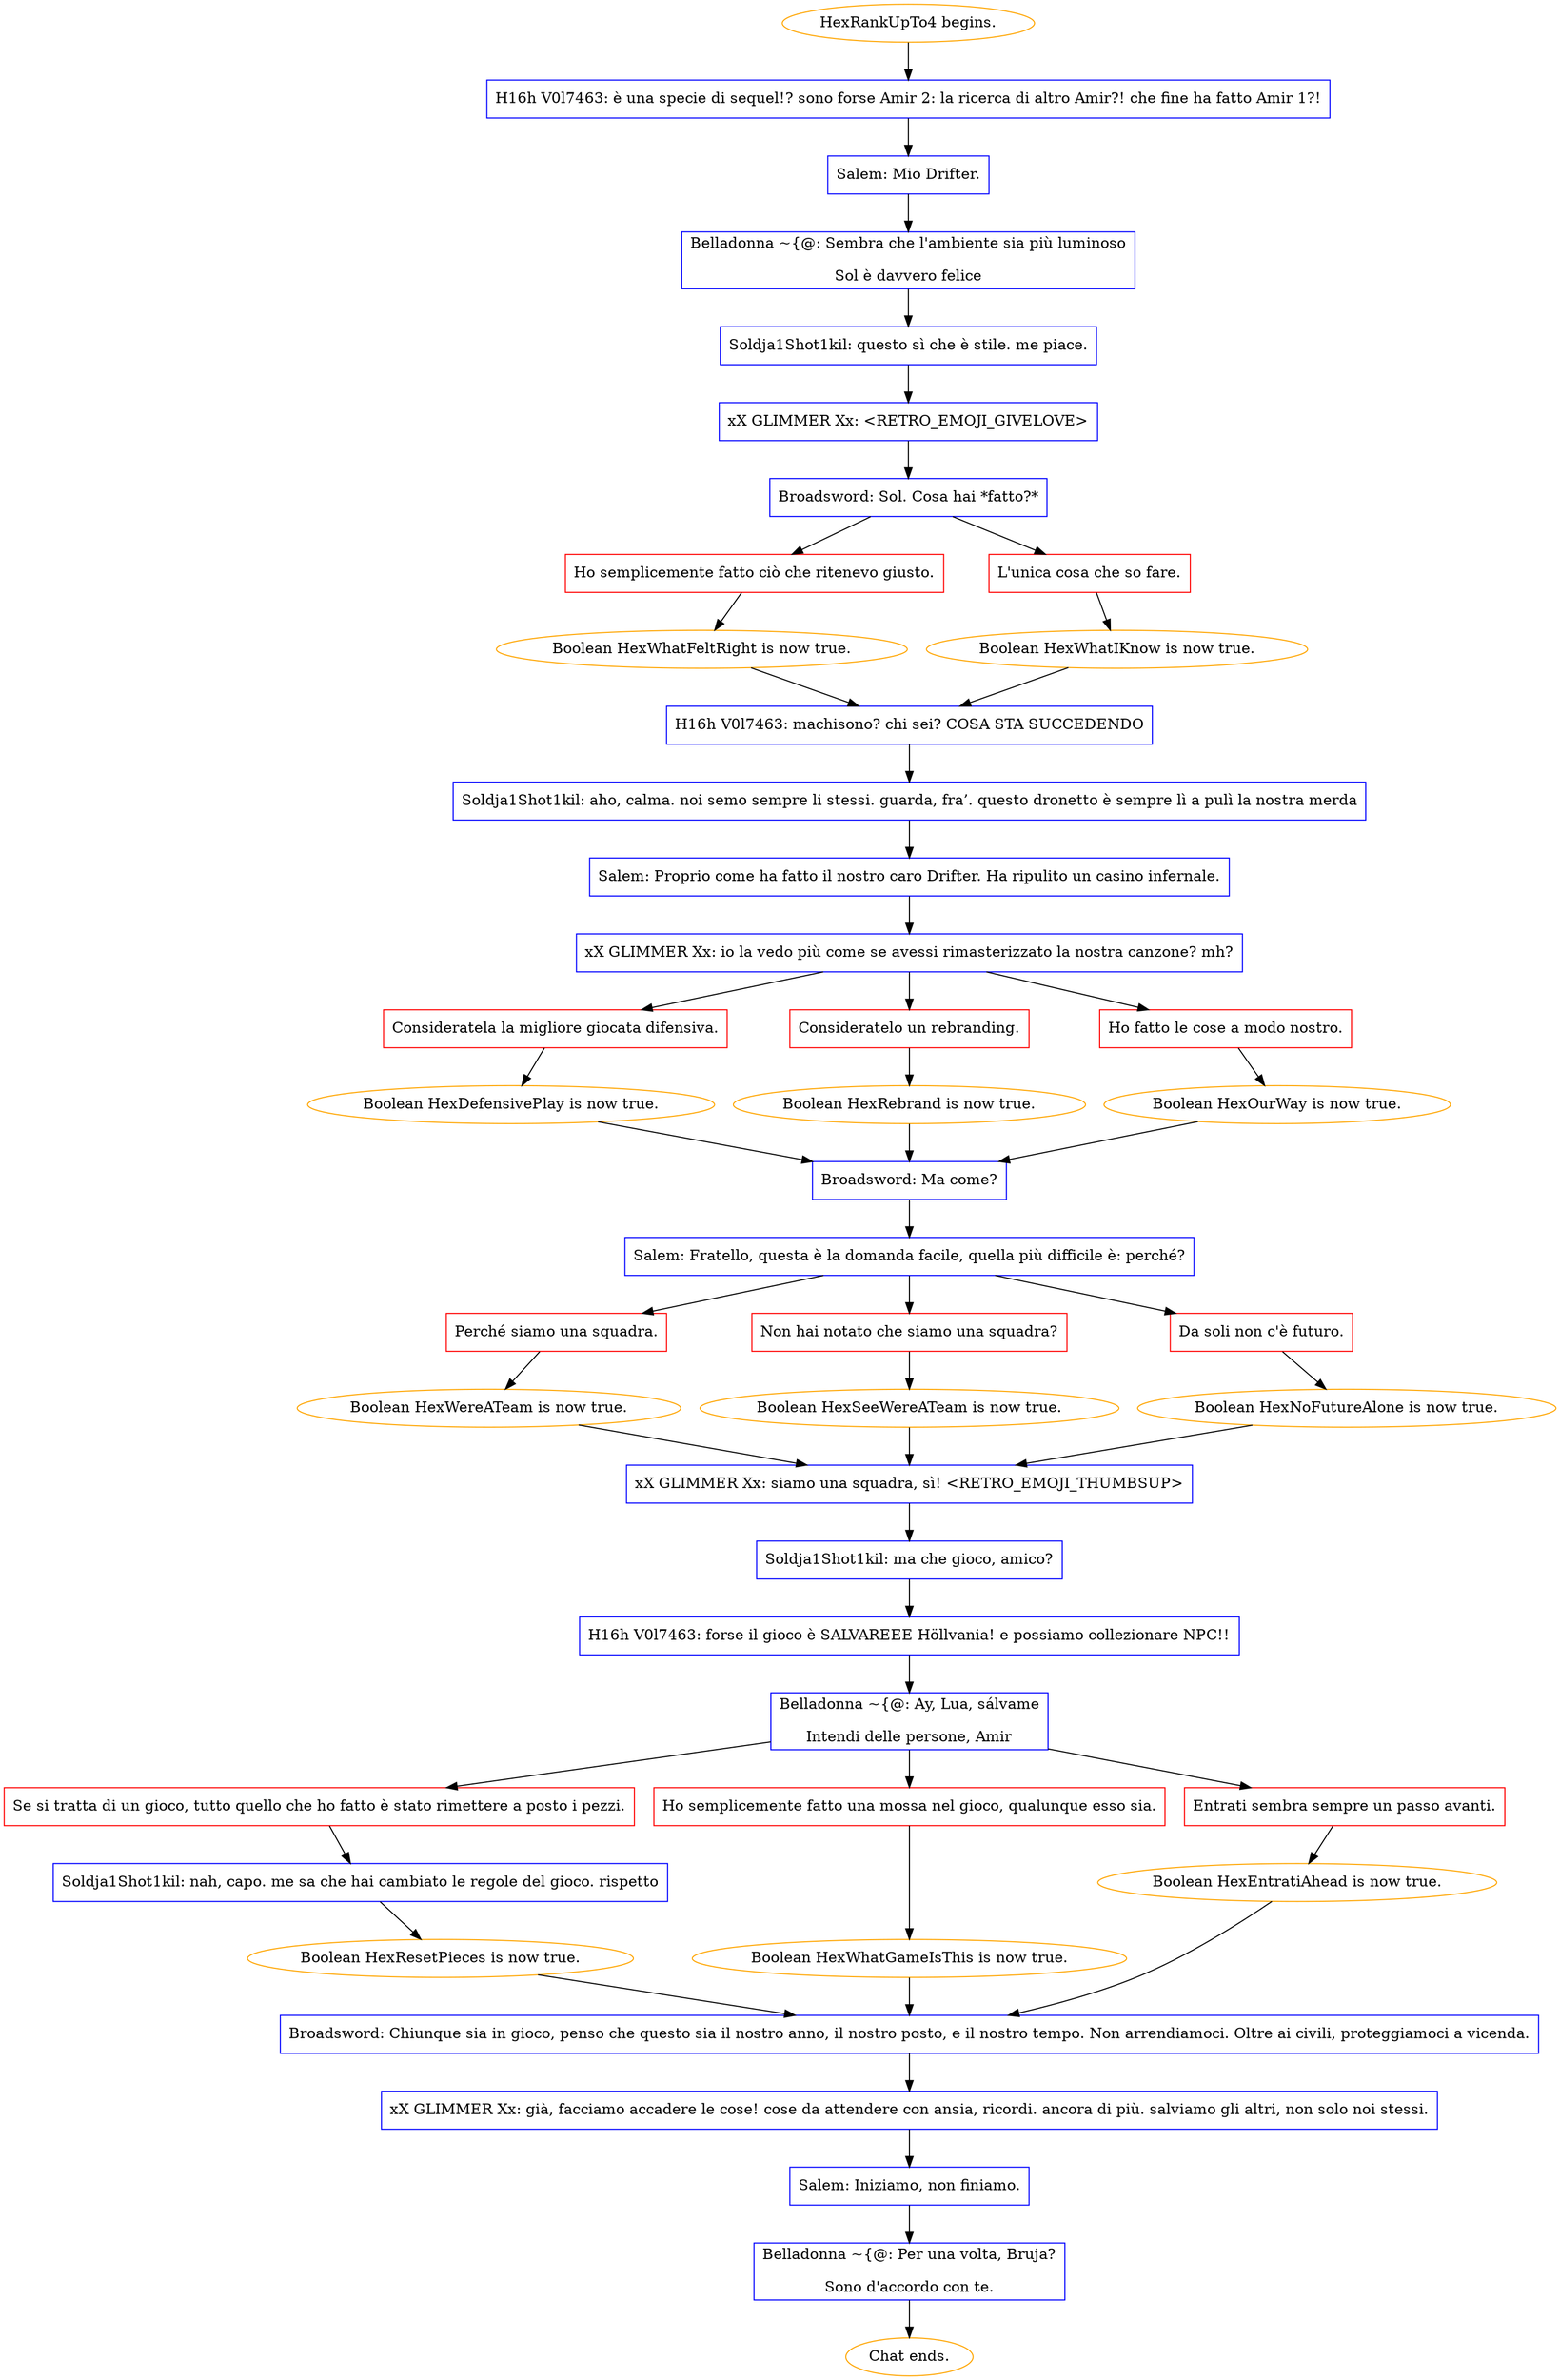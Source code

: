 digraph {
	"HexRankUpTo4 begins." [color=orange];
		"HexRankUpTo4 begins." -> j4096098291;
	j4096098291 [label="H16h V0l7463: è una specie di sequel!? sono forse Amir 2: la ricerca di altro Amir?! che fine ha fatto Amir 1?!",shape=box,color=blue];
		j4096098291 -> j3636398885;
	j3636398885 [label="Salem: Mio Drifter.",shape=box,color=blue];
		j3636398885 -> j1948204312;
	j1948204312 [label="Belladonna ~{@: Sembra che l'ambiente sia più luminoso
Sol è davvero felice",shape=box,color=blue];
		j1948204312 -> j887954791;
	j887954791 [label="Soldja1Shot1kil: questo sì che è stile. me piace.",shape=box,color=blue];
		j887954791 -> j2566011345;
	j2566011345 [label="xX GLIMMER Xx: <RETRO_EMOJI_GIVELOVE>",shape=box,color=blue];
		j2566011345 -> j1640612926;
	j1640612926 [label="Broadsword: Sol. Cosa hai *fatto?*",shape=box,color=blue];
		j1640612926 -> j3961056411;
		j1640612926 -> j2627377765;
	j3961056411 [label="Ho semplicemente fatto ciò che ritenevo giusto.",shape=box,color=red];
		j3961056411 -> j2504601680;
	j2627377765 [label="L'unica cosa che so fare.",shape=box,color=red];
		j2627377765 -> j2976823761;
	j2504601680 [label="Boolean HexWhatFeltRight is now true.",color=orange];
		j2504601680 -> j802153624;
	j2976823761 [label="Boolean HexWhatIKnow is now true.",color=orange];
		j2976823761 -> j802153624;
	j802153624 [label="H16h V0l7463: machisono? chi sei? COSA STA SUCCEDENDO",shape=box,color=blue];
		j802153624 -> j3959738440;
	j3959738440 [label="Soldja1Shot1kil: aho, calma. noi semo sempre li stessi. guarda, fra’. questo dronetto è sempre lì a pulì la nostra merda",shape=box,color=blue];
		j3959738440 -> j381211983;
	j381211983 [label="Salem: Proprio come ha fatto il nostro caro Drifter. Ha ripulito un casino infernale.",shape=box,color=blue];
		j381211983 -> j1576979623;
	j1576979623 [label="xX GLIMMER Xx: io la vedo più come se avessi rimasterizzato la nostra canzone? mh?",shape=box,color=blue];
		j1576979623 -> j2181075692;
		j1576979623 -> j1237894537;
		j1576979623 -> j317343572;
	j2181075692 [label="Consideratela la migliore giocata difensiva.",shape=box,color=red];
		j2181075692 -> j2719065030;
	j1237894537 [label="Consideratelo un rebranding.",shape=box,color=red];
		j1237894537 -> j2354937159;
	j317343572 [label="Ho fatto le cose a modo nostro.",shape=box,color=red];
		j317343572 -> j2546530390;
	j2719065030 [label="Boolean HexDefensivePlay is now true.",color=orange];
		j2719065030 -> j1304303304;
	j2354937159 [label="Boolean HexRebrand is now true.",color=orange];
		j2354937159 -> j1304303304;
	j2546530390 [label="Boolean HexOurWay is now true.",color=orange];
		j2546530390 -> j1304303304;
	j1304303304 [label="Broadsword: Ma come?",shape=box,color=blue];
		j1304303304 -> j248647164;
	j248647164 [label="Salem: Fratello, questa è la domanda facile, quella più difficile è: perché?",shape=box,color=blue];
		j248647164 -> j3534182277;
		j248647164 -> j1598604252;
		j248647164 -> j2536735552;
	j3534182277 [label="Perché siamo una squadra.",shape=box,color=red];
		j3534182277 -> j1732219272;
	j1598604252 [label="Non hai notato che siamo una squadra?",shape=box,color=red];
		j1598604252 -> j2312866765;
	j2536735552 [label="Da soli non c'è futuro.",shape=box,color=red];
		j2536735552 -> j3764200775;
	j1732219272 [label="Boolean HexWereATeam is now true.",color=orange];
		j1732219272 -> j3789291763;
	j2312866765 [label="Boolean HexSeeWereATeam is now true.",color=orange];
		j2312866765 -> j3789291763;
	j3764200775 [label="Boolean HexNoFutureAlone is now true.",color=orange];
		j3764200775 -> j3789291763;
	j3789291763 [label="xX GLIMMER Xx: siamo una squadra, sì! <RETRO_EMOJI_THUMBSUP>",shape=box,color=blue];
		j3789291763 -> j4062018499;
	j4062018499 [label="Soldja1Shot1kil: ma che gioco, amico?",shape=box,color=blue];
		j4062018499 -> j2370833896;
	j2370833896 [label="H16h V0l7463: forse il gioco è SALVAREEE Höllvania! e possiamo collezionare NPC!!",shape=box,color=blue];
		j2370833896 -> j863843973;
	j863843973 [label="Belladonna ~{@: Ay, Lua, sálvame
Intendi delle persone, Amir",shape=box,color=blue];
		j863843973 -> j1840080067;
		j863843973 -> j3225655743;
		j863843973 -> j77212200;
	j1840080067 [label="Se si tratta di un gioco, tutto quello che ho fatto è stato rimettere a posto i pezzi.",shape=box,color=red];
		j1840080067 -> j2594060166;
	j3225655743 [label="Ho semplicemente fatto una mossa nel gioco, qualunque esso sia.",shape=box,color=red];
		j3225655743 -> j3259505542;
	j77212200 [label="Entrati sembra sempre un passo avanti.",shape=box,color=red];
		j77212200 -> j3415301496;
	j2594060166 [label="Soldja1Shot1kil: nah, capo. me sa che hai cambiato le regole del gioco. rispetto",shape=box,color=blue];
		j2594060166 -> j3313358294;
	j3259505542 [label="Boolean HexWhatGameIsThis is now true.",color=orange];
		j3259505542 -> j2299290276;
	j3415301496 [label="Boolean HexEntratiAhead is now true.",color=orange];
		j3415301496 -> j2299290276;
	j3313358294 [label="Boolean HexResetPieces is now true.",color=orange];
		j3313358294 -> j2299290276;
	j2299290276 [label="Broadsword: Chiunque sia in gioco, penso che questo sia il nostro anno, il nostro posto, e il nostro tempo. Non arrendiamoci. Oltre ai civili, proteggiamoci a vicenda.",shape=box,color=blue];
		j2299290276 -> j708045450;
	j708045450 [label="xX GLIMMER Xx: già, facciamo accadere le cose! cose da attendere con ansia, ricordi. ancora di più. salviamo gli altri, non solo noi stessi.",shape=box,color=blue];
		j708045450 -> j4229171009;
	j4229171009 [label="Salem: Iniziamo, non finiamo.",shape=box,color=blue];
		j4229171009 -> j3522030623;
	j3522030623 [label="Belladonna ~{@: Per una volta, Bruja?
Sono d'accordo con te.",shape=box,color=blue];
		j3522030623 -> "Chat ends.";
	"Chat ends." [color=orange];
}